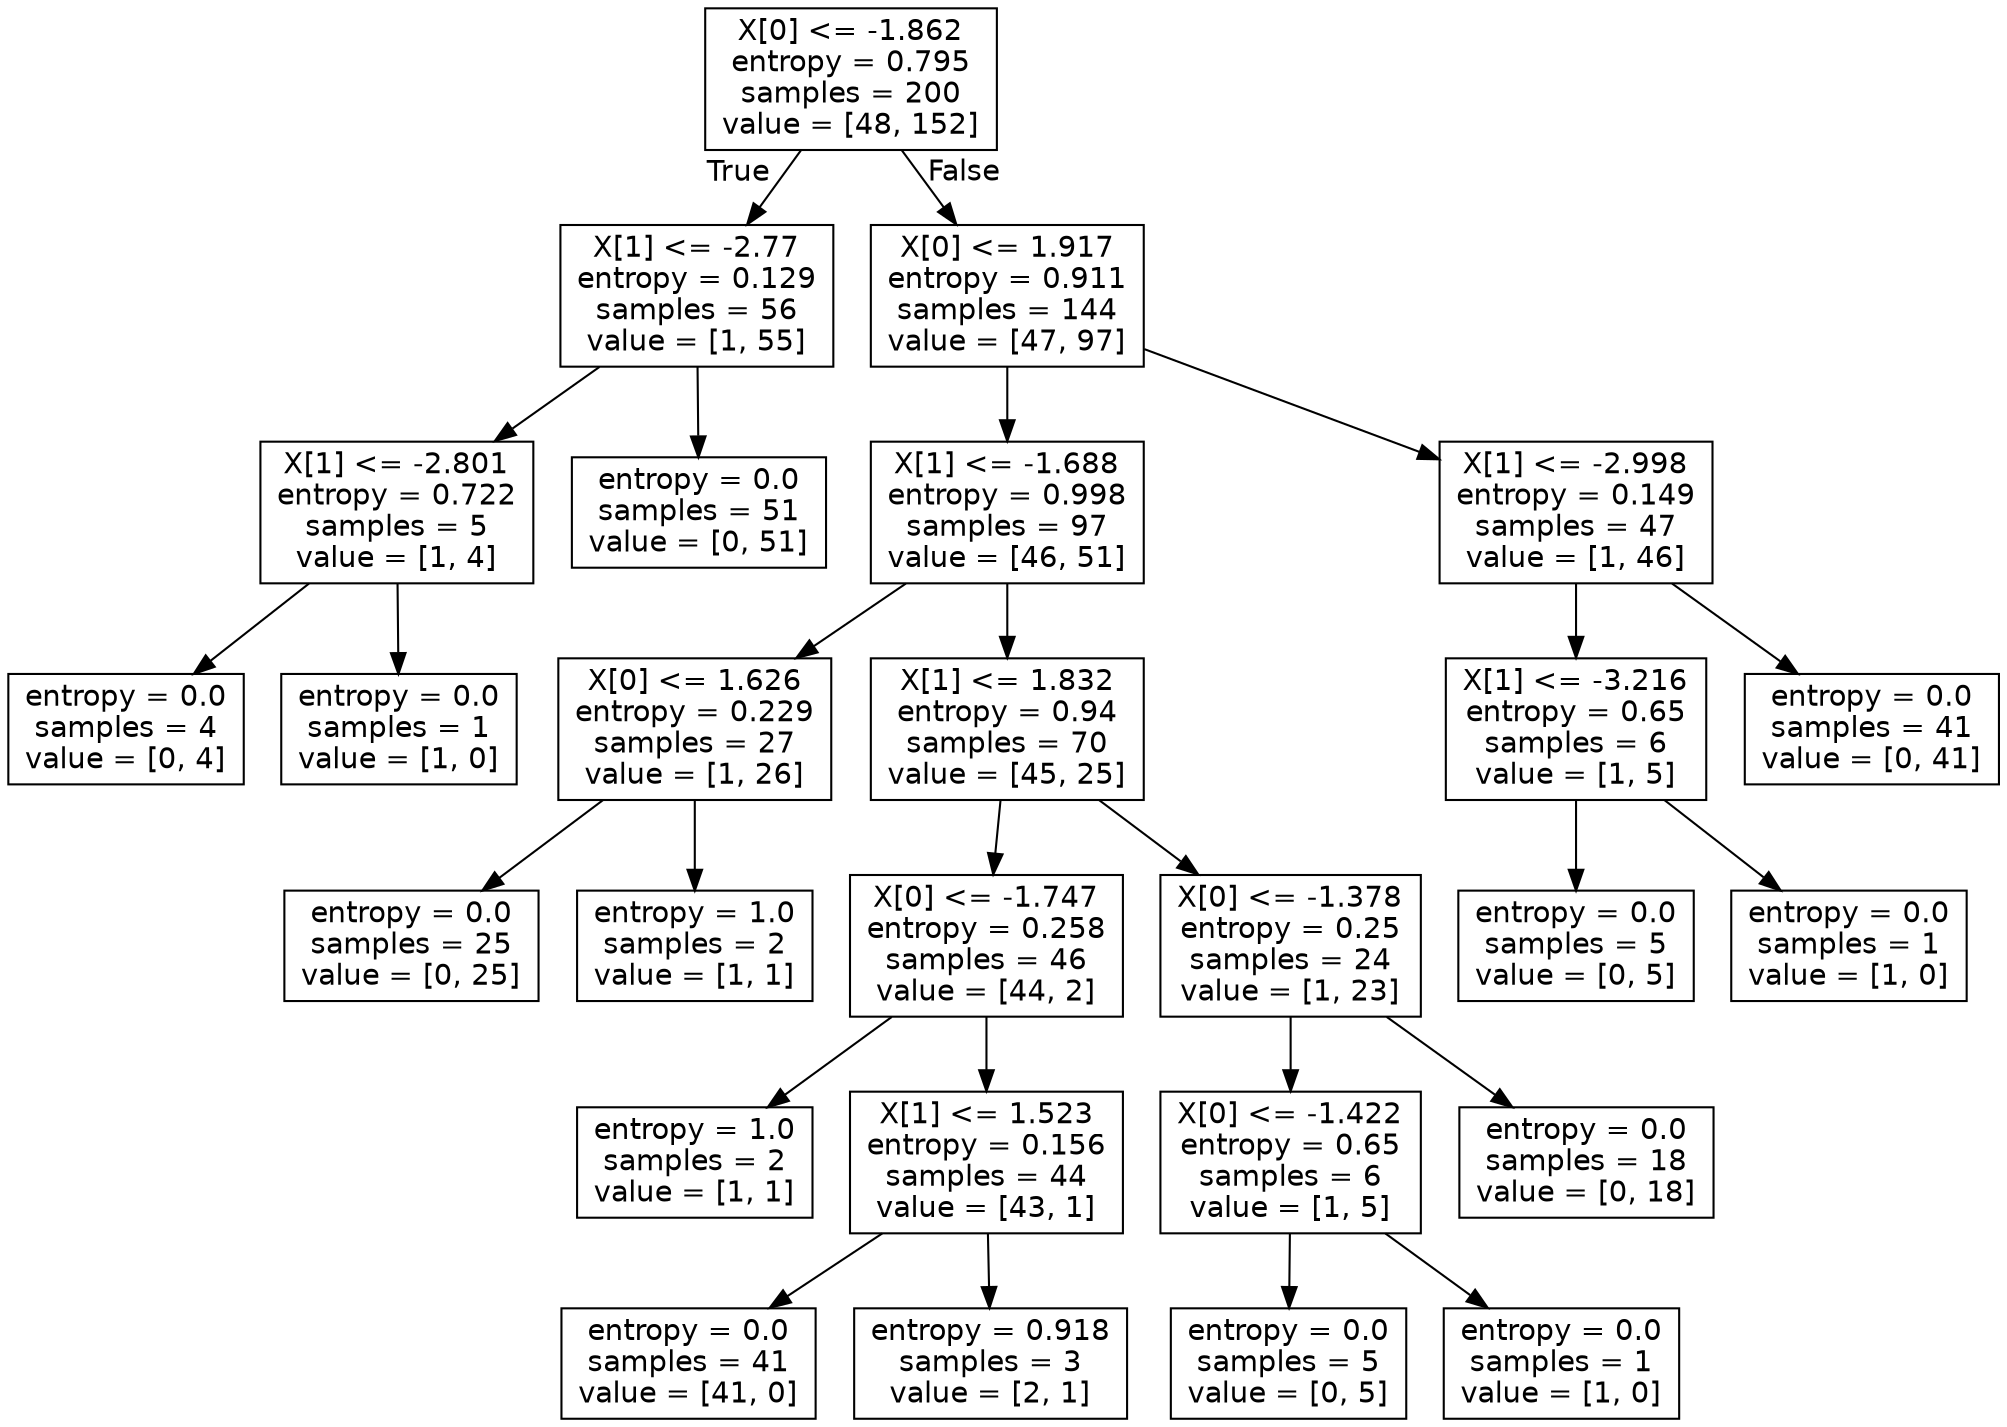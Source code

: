 digraph Tree {
node [shape=box, fontname="helvetica"] ;
edge [fontname="helvetica"] ;
0 [label="X[0] <= -1.862\nentropy = 0.795\nsamples = 200\nvalue = [48, 152]"] ;
1 [label="X[1] <= -2.77\nentropy = 0.129\nsamples = 56\nvalue = [1, 55]"] ;
0 -> 1 [labeldistance=2.5, labelangle=45, headlabel="True"] ;
2 [label="X[1] <= -2.801\nentropy = 0.722\nsamples = 5\nvalue = [1, 4]"] ;
1 -> 2 ;
3 [label="entropy = 0.0\nsamples = 4\nvalue = [0, 4]"] ;
2 -> 3 ;
4 [label="entropy = 0.0\nsamples = 1\nvalue = [1, 0]"] ;
2 -> 4 ;
5 [label="entropy = 0.0\nsamples = 51\nvalue = [0, 51]"] ;
1 -> 5 ;
6 [label="X[0] <= 1.917\nentropy = 0.911\nsamples = 144\nvalue = [47, 97]"] ;
0 -> 6 [labeldistance=2.5, labelangle=-45, headlabel="False"] ;
7 [label="X[1] <= -1.688\nentropy = 0.998\nsamples = 97\nvalue = [46, 51]"] ;
6 -> 7 ;
8 [label="X[0] <= 1.626\nentropy = 0.229\nsamples = 27\nvalue = [1, 26]"] ;
7 -> 8 ;
9 [label="entropy = 0.0\nsamples = 25\nvalue = [0, 25]"] ;
8 -> 9 ;
10 [label="entropy = 1.0\nsamples = 2\nvalue = [1, 1]"] ;
8 -> 10 ;
11 [label="X[1] <= 1.832\nentropy = 0.94\nsamples = 70\nvalue = [45, 25]"] ;
7 -> 11 ;
12 [label="X[0] <= -1.747\nentropy = 0.258\nsamples = 46\nvalue = [44, 2]"] ;
11 -> 12 ;
13 [label="entropy = 1.0\nsamples = 2\nvalue = [1, 1]"] ;
12 -> 13 ;
14 [label="X[1] <= 1.523\nentropy = 0.156\nsamples = 44\nvalue = [43, 1]"] ;
12 -> 14 ;
15 [label="entropy = 0.0\nsamples = 41\nvalue = [41, 0]"] ;
14 -> 15 ;
16 [label="entropy = 0.918\nsamples = 3\nvalue = [2, 1]"] ;
14 -> 16 ;
17 [label="X[0] <= -1.378\nentropy = 0.25\nsamples = 24\nvalue = [1, 23]"] ;
11 -> 17 ;
18 [label="X[0] <= -1.422\nentropy = 0.65\nsamples = 6\nvalue = [1, 5]"] ;
17 -> 18 ;
19 [label="entropy = 0.0\nsamples = 5\nvalue = [0, 5]"] ;
18 -> 19 ;
20 [label="entropy = 0.0\nsamples = 1\nvalue = [1, 0]"] ;
18 -> 20 ;
21 [label="entropy = 0.0\nsamples = 18\nvalue = [0, 18]"] ;
17 -> 21 ;
22 [label="X[1] <= -2.998\nentropy = 0.149\nsamples = 47\nvalue = [1, 46]"] ;
6 -> 22 ;
23 [label="X[1] <= -3.216\nentropy = 0.65\nsamples = 6\nvalue = [1, 5]"] ;
22 -> 23 ;
24 [label="entropy = 0.0\nsamples = 5\nvalue = [0, 5]"] ;
23 -> 24 ;
25 [label="entropy = 0.0\nsamples = 1\nvalue = [1, 0]"] ;
23 -> 25 ;
26 [label="entropy = 0.0\nsamples = 41\nvalue = [0, 41]"] ;
22 -> 26 ;
}
